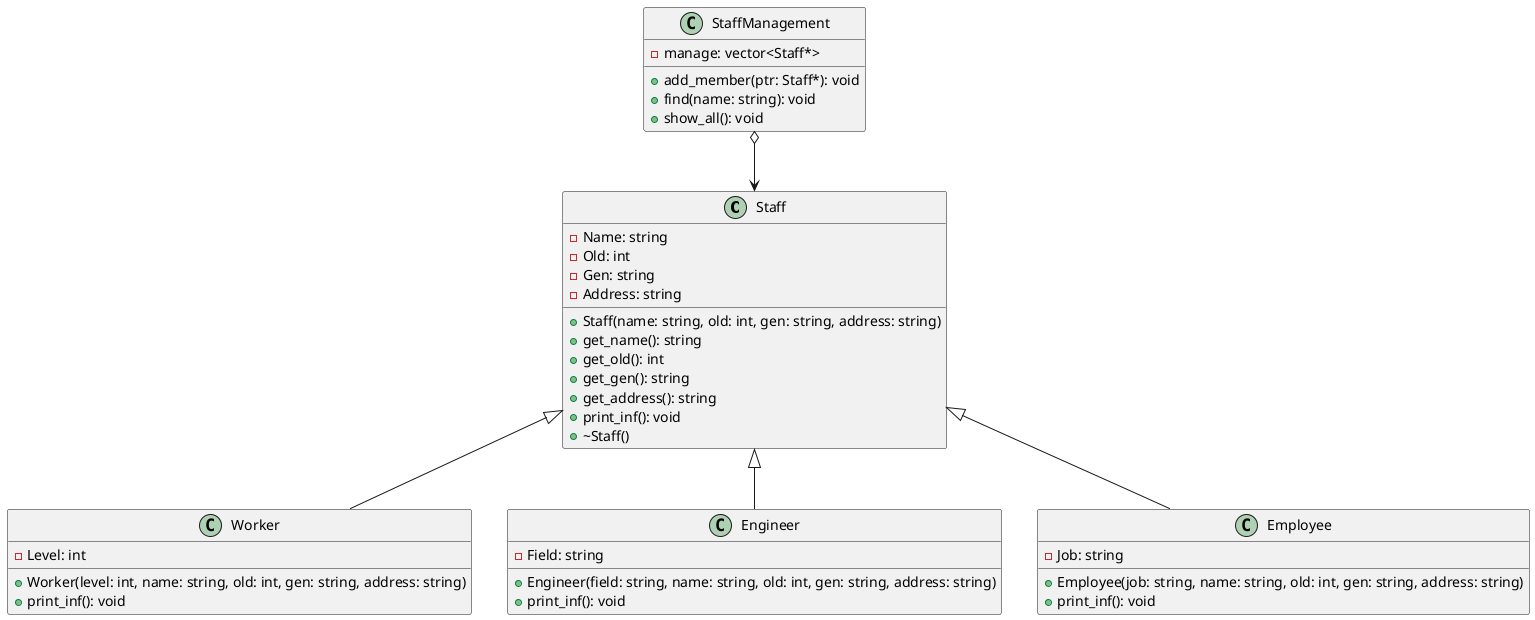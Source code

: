 @startuml StaffManagementDiagram

class Staff {
    - Name: string
    - Old: int
    - Gen: string
    - Address: string
    + Staff(name: string, old: int, gen: string, address: string)
    + get_name(): string
    + get_old(): int
    + get_gen(): string
    + get_address(): string
    + print_inf(): void
    + ~Staff()
}

class Worker {
    - Level: int
    + Worker(level: int, name: string, old: int, gen: string, address: string)
    + print_inf(): void
}

class Engineer {
    - Field: string
    + Engineer(field: string, name: string, old: int, gen: string, address: string)
    + print_inf(): void
}

class Employee {
    - Job: string
    + Employee(job: string, name: string, old: int, gen: string, address: string)
    + print_inf(): void
}

class StaffManagement {
    - manage: vector<Staff*>
    + add_member(ptr: Staff*): void
    + find(name: string): void
    + show_all(): void
}

Staff <|-- Worker
Staff <|-- Engineer
Staff <|-- Employee
StaffManagement o--> Staff

@enduml
